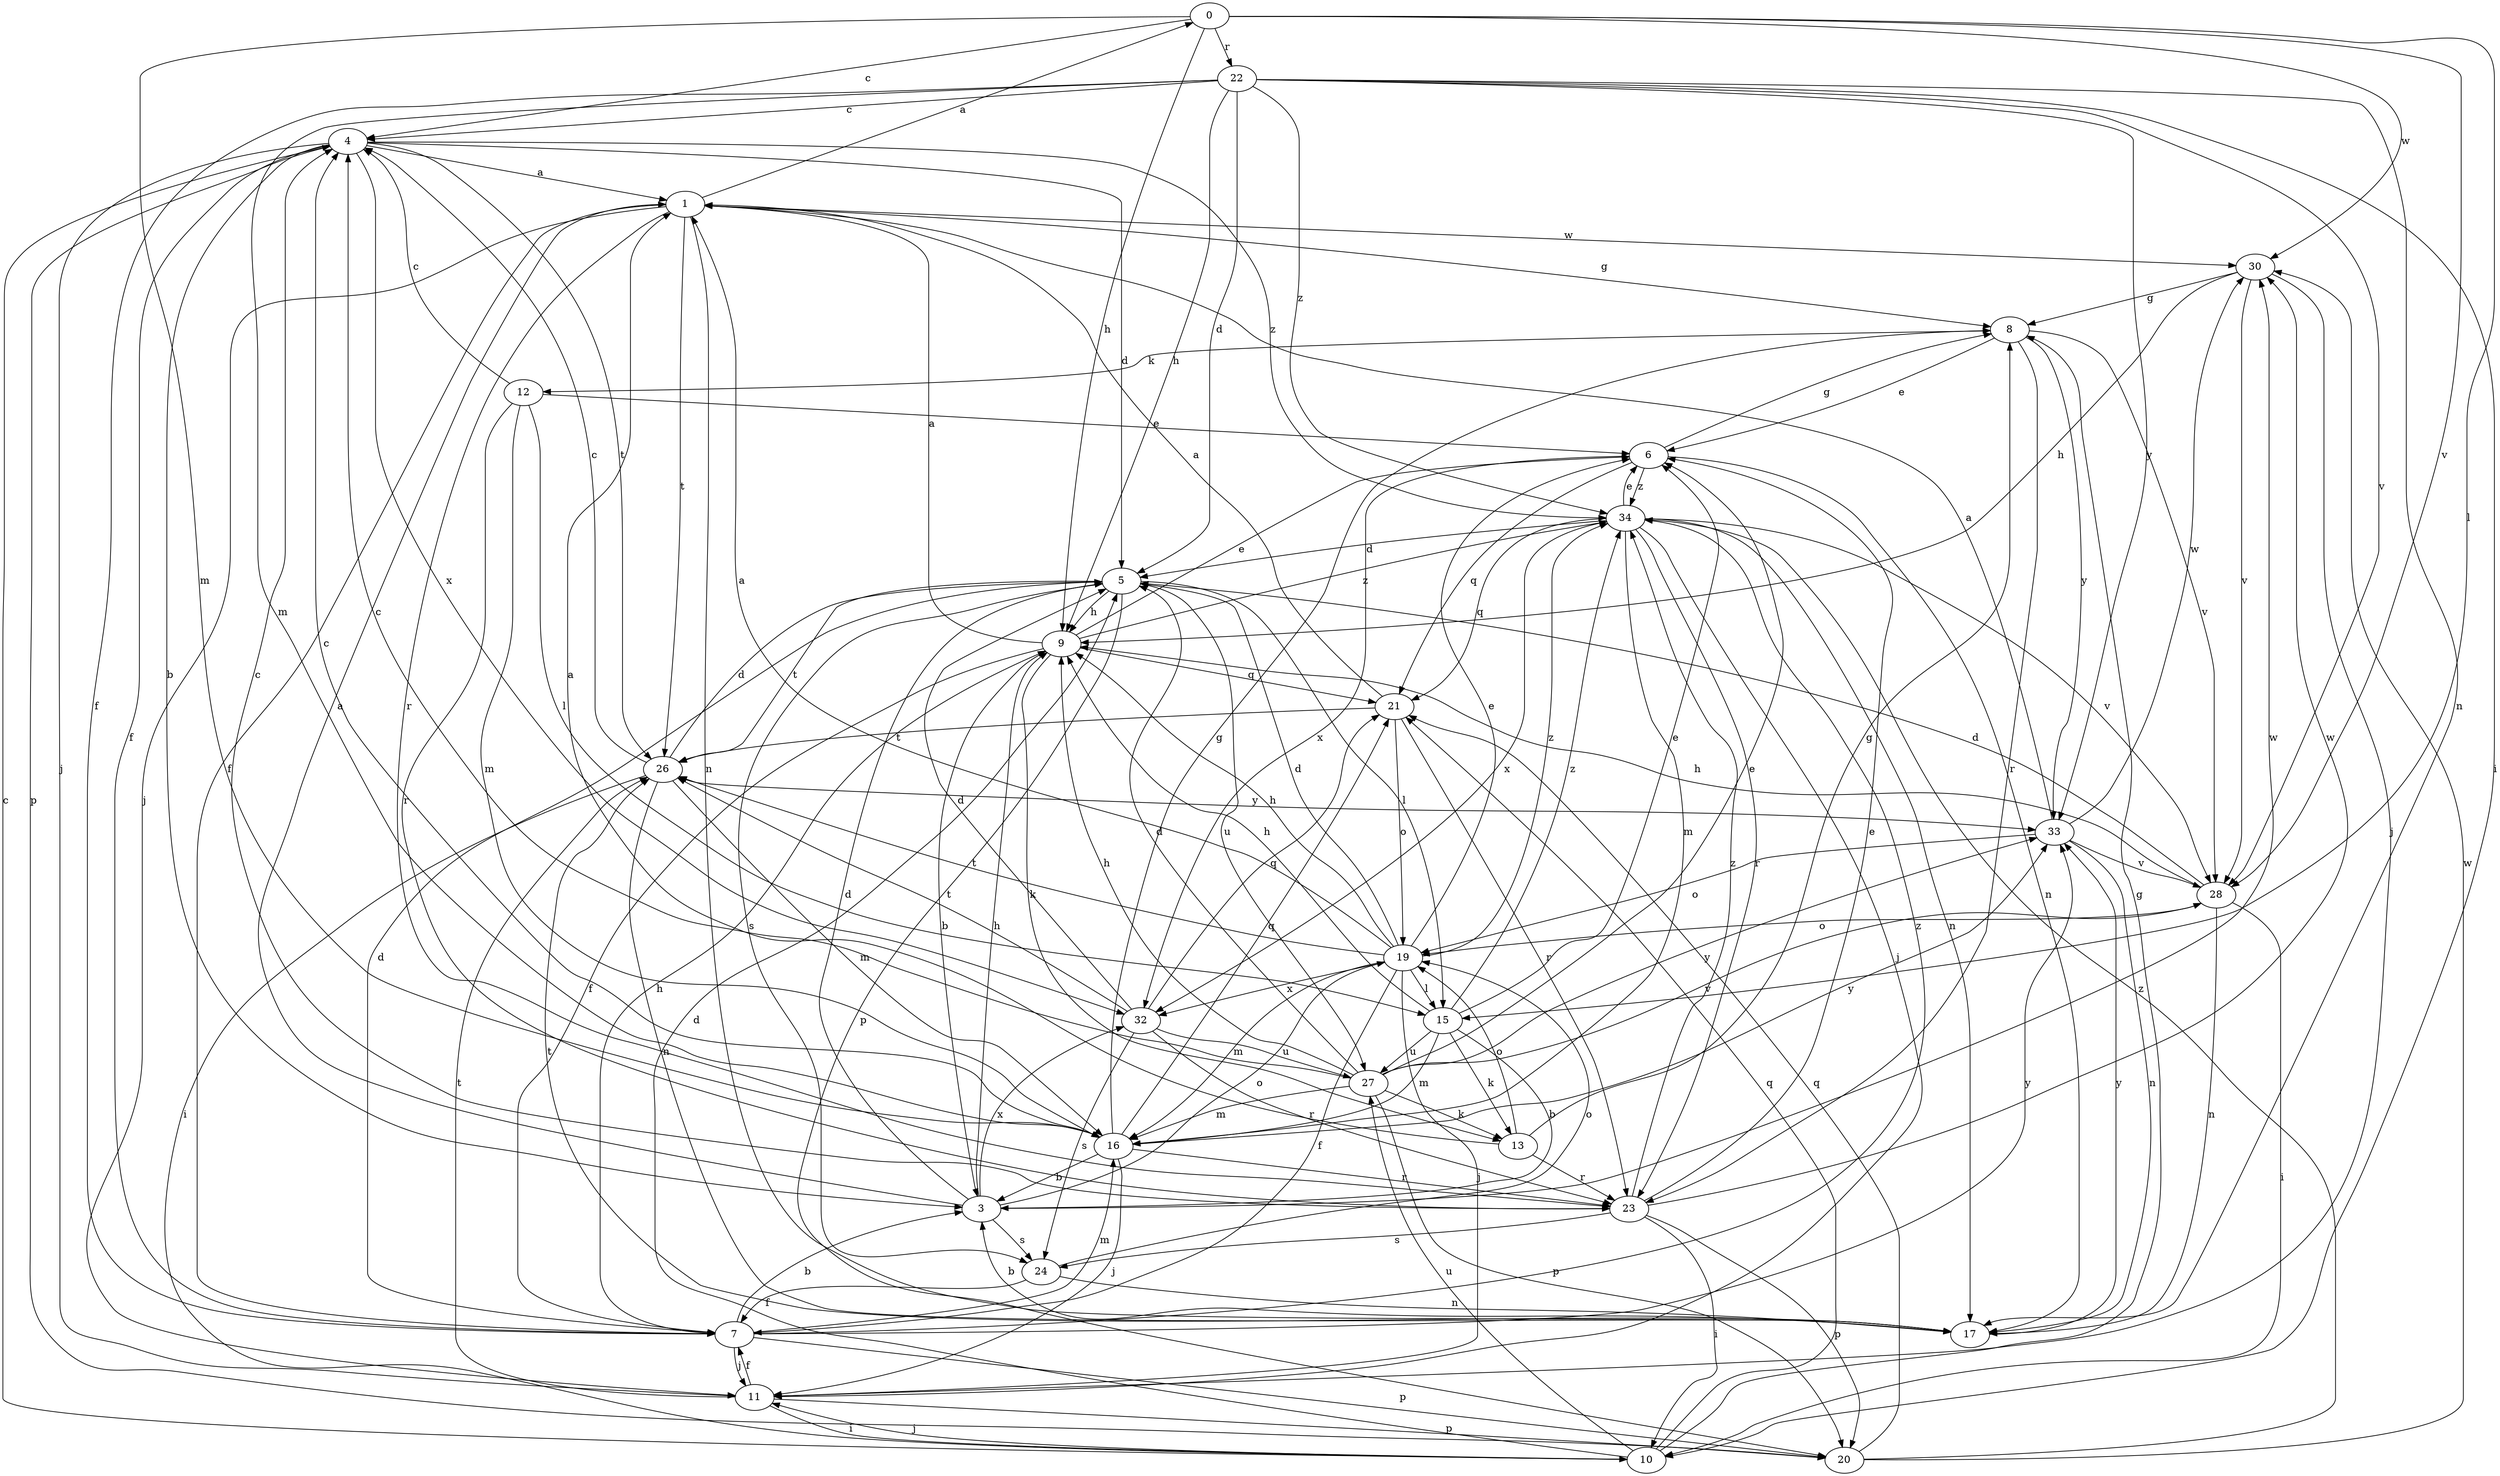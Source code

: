 strict digraph  {
0;
1;
3;
4;
5;
6;
7;
8;
9;
10;
11;
12;
13;
15;
16;
17;
19;
20;
21;
22;
23;
24;
26;
27;
28;
30;
32;
33;
34;
0 -> 4  [label=c];
0 -> 9  [label=h];
0 -> 15  [label=l];
0 -> 16  [label=m];
0 -> 22  [label=r];
0 -> 28  [label=v];
0 -> 30  [label=w];
1 -> 0  [label=a];
1 -> 7  [label=f];
1 -> 8  [label=g];
1 -> 11  [label=j];
1 -> 17  [label=n];
1 -> 23  [label=r];
1 -> 26  [label=t];
1 -> 30  [label=w];
3 -> 1  [label=a];
3 -> 5  [label=d];
3 -> 9  [label=h];
3 -> 19  [label=o];
3 -> 24  [label=s];
3 -> 30  [label=w];
3 -> 32  [label=x];
4 -> 1  [label=a];
4 -> 3  [label=b];
4 -> 5  [label=d];
4 -> 7  [label=f];
4 -> 11  [label=j];
4 -> 20  [label=p];
4 -> 26  [label=t];
4 -> 32  [label=x];
4 -> 34  [label=z];
5 -> 9  [label=h];
5 -> 15  [label=l];
5 -> 20  [label=p];
5 -> 24  [label=s];
5 -> 26  [label=t];
5 -> 27  [label=u];
6 -> 8  [label=g];
6 -> 17  [label=n];
6 -> 21  [label=q];
6 -> 32  [label=x];
6 -> 34  [label=z];
7 -> 3  [label=b];
7 -> 5  [label=d];
7 -> 9  [label=h];
7 -> 11  [label=j];
7 -> 16  [label=m];
7 -> 20  [label=p];
7 -> 33  [label=y];
7 -> 34  [label=z];
8 -> 6  [label=e];
8 -> 12  [label=k];
8 -> 23  [label=r];
8 -> 28  [label=v];
8 -> 33  [label=y];
9 -> 1  [label=a];
9 -> 3  [label=b];
9 -> 6  [label=e];
9 -> 7  [label=f];
9 -> 13  [label=k];
9 -> 21  [label=q];
9 -> 34  [label=z];
10 -> 4  [label=c];
10 -> 5  [label=d];
10 -> 8  [label=g];
10 -> 11  [label=j];
10 -> 21  [label=q];
10 -> 27  [label=u];
11 -> 7  [label=f];
11 -> 10  [label=i];
11 -> 20  [label=p];
11 -> 26  [label=t];
12 -> 4  [label=c];
12 -> 6  [label=e];
12 -> 15  [label=l];
12 -> 16  [label=m];
12 -> 23  [label=r];
13 -> 1  [label=a];
13 -> 8  [label=g];
13 -> 19  [label=o];
13 -> 23  [label=r];
15 -> 3  [label=b];
15 -> 6  [label=e];
15 -> 9  [label=h];
15 -> 13  [label=k];
15 -> 16  [label=m];
15 -> 27  [label=u];
15 -> 34  [label=z];
16 -> 3  [label=b];
16 -> 4  [label=c];
16 -> 8  [label=g];
16 -> 11  [label=j];
16 -> 21  [label=q];
16 -> 23  [label=r];
16 -> 33  [label=y];
17 -> 3  [label=b];
17 -> 26  [label=t];
17 -> 33  [label=y];
19 -> 1  [label=a];
19 -> 5  [label=d];
19 -> 6  [label=e];
19 -> 7  [label=f];
19 -> 9  [label=h];
19 -> 11  [label=j];
19 -> 15  [label=l];
19 -> 16  [label=m];
19 -> 26  [label=t];
19 -> 32  [label=x];
19 -> 34  [label=z];
20 -> 21  [label=q];
20 -> 30  [label=w];
20 -> 34  [label=z];
21 -> 1  [label=a];
21 -> 19  [label=o];
21 -> 23  [label=r];
21 -> 26  [label=t];
22 -> 4  [label=c];
22 -> 5  [label=d];
22 -> 7  [label=f];
22 -> 9  [label=h];
22 -> 10  [label=i];
22 -> 16  [label=m];
22 -> 17  [label=n];
22 -> 28  [label=v];
22 -> 33  [label=y];
22 -> 34  [label=z];
23 -> 4  [label=c];
23 -> 6  [label=e];
23 -> 10  [label=i];
23 -> 20  [label=p];
23 -> 24  [label=s];
23 -> 30  [label=w];
23 -> 34  [label=z];
24 -> 7  [label=f];
24 -> 17  [label=n];
24 -> 19  [label=o];
26 -> 4  [label=c];
26 -> 5  [label=d];
26 -> 10  [label=i];
26 -> 16  [label=m];
26 -> 17  [label=n];
26 -> 33  [label=y];
27 -> 4  [label=c];
27 -> 5  [label=d];
27 -> 6  [label=e];
27 -> 9  [label=h];
27 -> 13  [label=k];
27 -> 16  [label=m];
27 -> 20  [label=p];
27 -> 28  [label=v];
27 -> 33  [label=y];
28 -> 5  [label=d];
28 -> 9  [label=h];
28 -> 10  [label=i];
28 -> 17  [label=n];
28 -> 19  [label=o];
30 -> 8  [label=g];
30 -> 9  [label=h];
30 -> 11  [label=j];
30 -> 28  [label=v];
32 -> 5  [label=d];
32 -> 21  [label=q];
32 -> 23  [label=r];
32 -> 24  [label=s];
32 -> 26  [label=t];
32 -> 27  [label=u];
33 -> 1  [label=a];
33 -> 17  [label=n];
33 -> 19  [label=o];
33 -> 28  [label=v];
33 -> 30  [label=w];
34 -> 5  [label=d];
34 -> 6  [label=e];
34 -> 11  [label=j];
34 -> 16  [label=m];
34 -> 17  [label=n];
34 -> 21  [label=q];
34 -> 23  [label=r];
34 -> 28  [label=v];
34 -> 32  [label=x];
}
